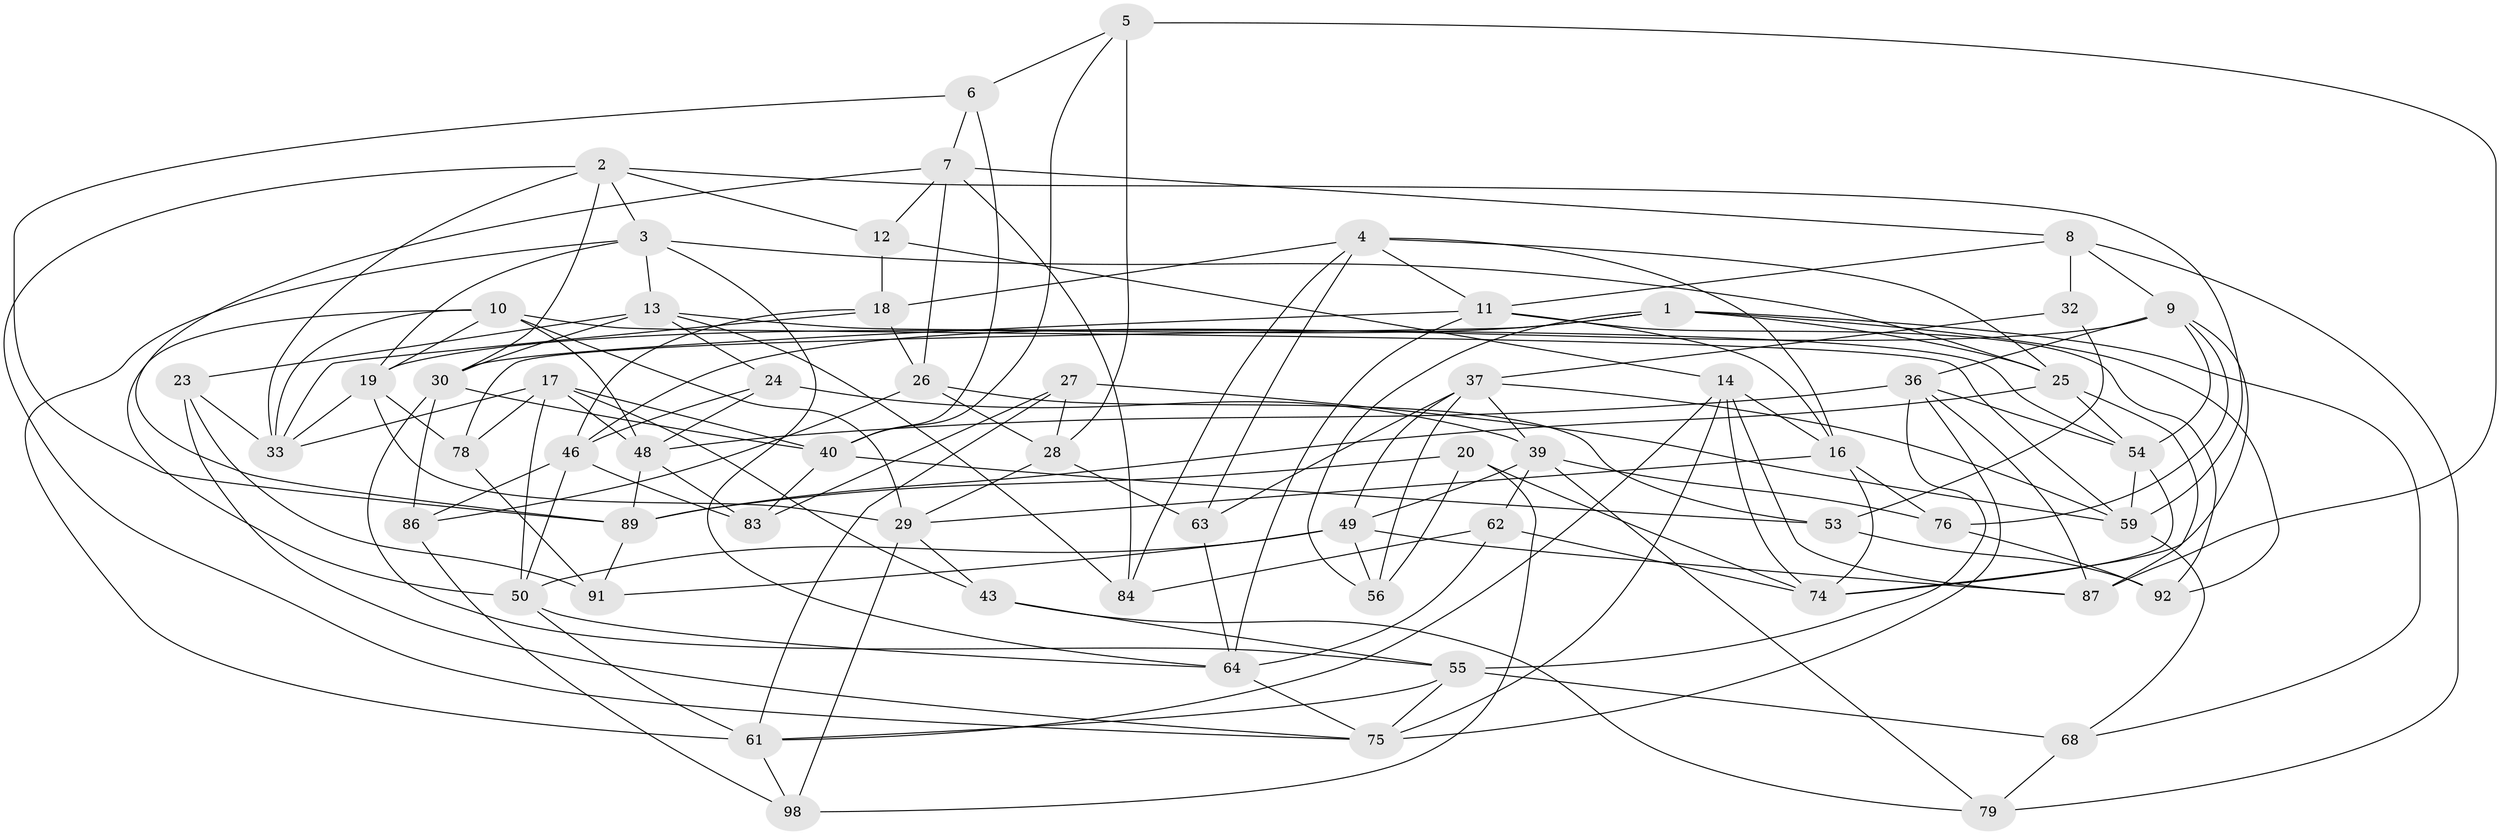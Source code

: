 // original degree distribution, {4: 1.0}
// Generated by graph-tools (version 1.1) at 2025/11/02/21/25 10:11:16]
// undirected, 61 vertices, 157 edges
graph export_dot {
graph [start="1"]
  node [color=gray90,style=filled];
  1 [super="+21"];
  2 [super="+96"];
  3 [super="+70"];
  4 [super="+65"];
  5 [super="+71"];
  6;
  7 [super="+42"];
  8 [super="+60"];
  9 [super="+31"];
  10 [super="+22"];
  11 [super="+94"];
  12;
  13 [super="+15"];
  14 [super="+38"];
  16 [super="+34"];
  17 [super="+73"];
  18 [super="+99"];
  19 [super="+67"];
  20;
  23;
  24;
  25 [super="+47"];
  26 [super="+44"];
  27;
  28 [super="+45"];
  29 [super="+51"];
  30 [super="+82"];
  32;
  33 [super="+35"];
  36 [super="+69"];
  37 [super="+95"];
  39 [super="+41"];
  40 [super="+52"];
  43;
  46 [super="+72"];
  48 [super="+88"];
  49 [super="+66"];
  50 [super="+81"];
  53;
  54 [super="+58"];
  55 [super="+57"];
  56;
  59 [super="+100"];
  61 [super="+80"];
  62;
  63;
  64 [super="+85"];
  68;
  74 [super="+77"];
  75 [super="+93"];
  76;
  78;
  79;
  83;
  84;
  86;
  87 [super="+90"];
  89 [super="+97"];
  91;
  92;
  98;
  1 -- 92;
  1 -- 56;
  1 -- 25;
  1 -- 19;
  1 -- 68;
  1 -- 78;
  2 -- 12;
  2 -- 3;
  2 -- 33;
  2 -- 59;
  2 -- 30;
  2 -- 75;
  3 -- 61;
  3 -- 13;
  3 -- 64;
  3 -- 25;
  3 -- 19;
  4 -- 63;
  4 -- 84;
  4 -- 25;
  4 -- 16;
  4 -- 18;
  4 -- 11;
  5 -- 6;
  5 -- 40;
  5 -- 28 [weight=2];
  5 -- 87 [weight=2];
  6 -- 40;
  6 -- 89;
  6 -- 7;
  7 -- 89;
  7 -- 26;
  7 -- 8;
  7 -- 12;
  7 -- 84;
  8 -- 9;
  8 -- 79;
  8 -- 32 [weight=2];
  8 -- 11;
  9 -- 46;
  9 -- 76;
  9 -- 74;
  9 -- 36;
  9 -- 54;
  10 -- 59;
  10 -- 29;
  10 -- 19;
  10 -- 33;
  10 -- 50;
  10 -- 48;
  11 -- 64;
  11 -- 16;
  11 -- 92;
  11 -- 30;
  12 -- 18;
  12 -- 14;
  13 -- 24;
  13 -- 84;
  13 -- 23;
  13 -- 54;
  13 -- 30;
  14 -- 74;
  14 -- 16;
  14 -- 61;
  14 -- 87;
  14 -- 75;
  16 -- 76;
  16 -- 74;
  16 -- 29;
  17 -- 43;
  17 -- 78;
  17 -- 33;
  17 -- 48;
  17 -- 40;
  17 -- 50;
  18 -- 46;
  18 -- 33;
  18 -- 26 [weight=2];
  19 -- 33;
  19 -- 29;
  19 -- 78;
  20 -- 89;
  20 -- 98;
  20 -- 56;
  20 -- 74;
  23 -- 75;
  23 -- 91;
  23 -- 33;
  24 -- 48;
  24 -- 46;
  24 -- 39;
  25 -- 87;
  25 -- 54;
  25 -- 89;
  26 -- 28;
  26 -- 53;
  26 -- 86;
  27 -- 83;
  27 -- 59;
  27 -- 28;
  27 -- 61;
  28 -- 29;
  28 -- 63;
  29 -- 98;
  29 -- 43;
  30 -- 40;
  30 -- 86;
  30 -- 55;
  32 -- 53;
  32 -- 37;
  36 -- 75;
  36 -- 54;
  36 -- 48;
  36 -- 55;
  36 -- 87;
  37 -- 56;
  37 -- 63;
  37 -- 39;
  37 -- 49;
  37 -- 59;
  39 -- 79;
  39 -- 76;
  39 -- 49;
  39 -- 62;
  40 -- 53;
  40 -- 83;
  43 -- 79;
  43 -- 55;
  46 -- 83;
  46 -- 86;
  46 -- 50;
  48 -- 89;
  48 -- 83;
  49 -- 56;
  49 -- 50;
  49 -- 91;
  49 -- 87;
  50 -- 61;
  50 -- 64;
  53 -- 92;
  54 -- 59;
  54 -- 74;
  55 -- 75;
  55 -- 61;
  55 -- 68;
  59 -- 68;
  61 -- 98;
  62 -- 74;
  62 -- 84;
  62 -- 64;
  63 -- 64;
  64 -- 75;
  68 -- 79;
  76 -- 92;
  78 -- 91;
  86 -- 98;
  89 -- 91;
}
